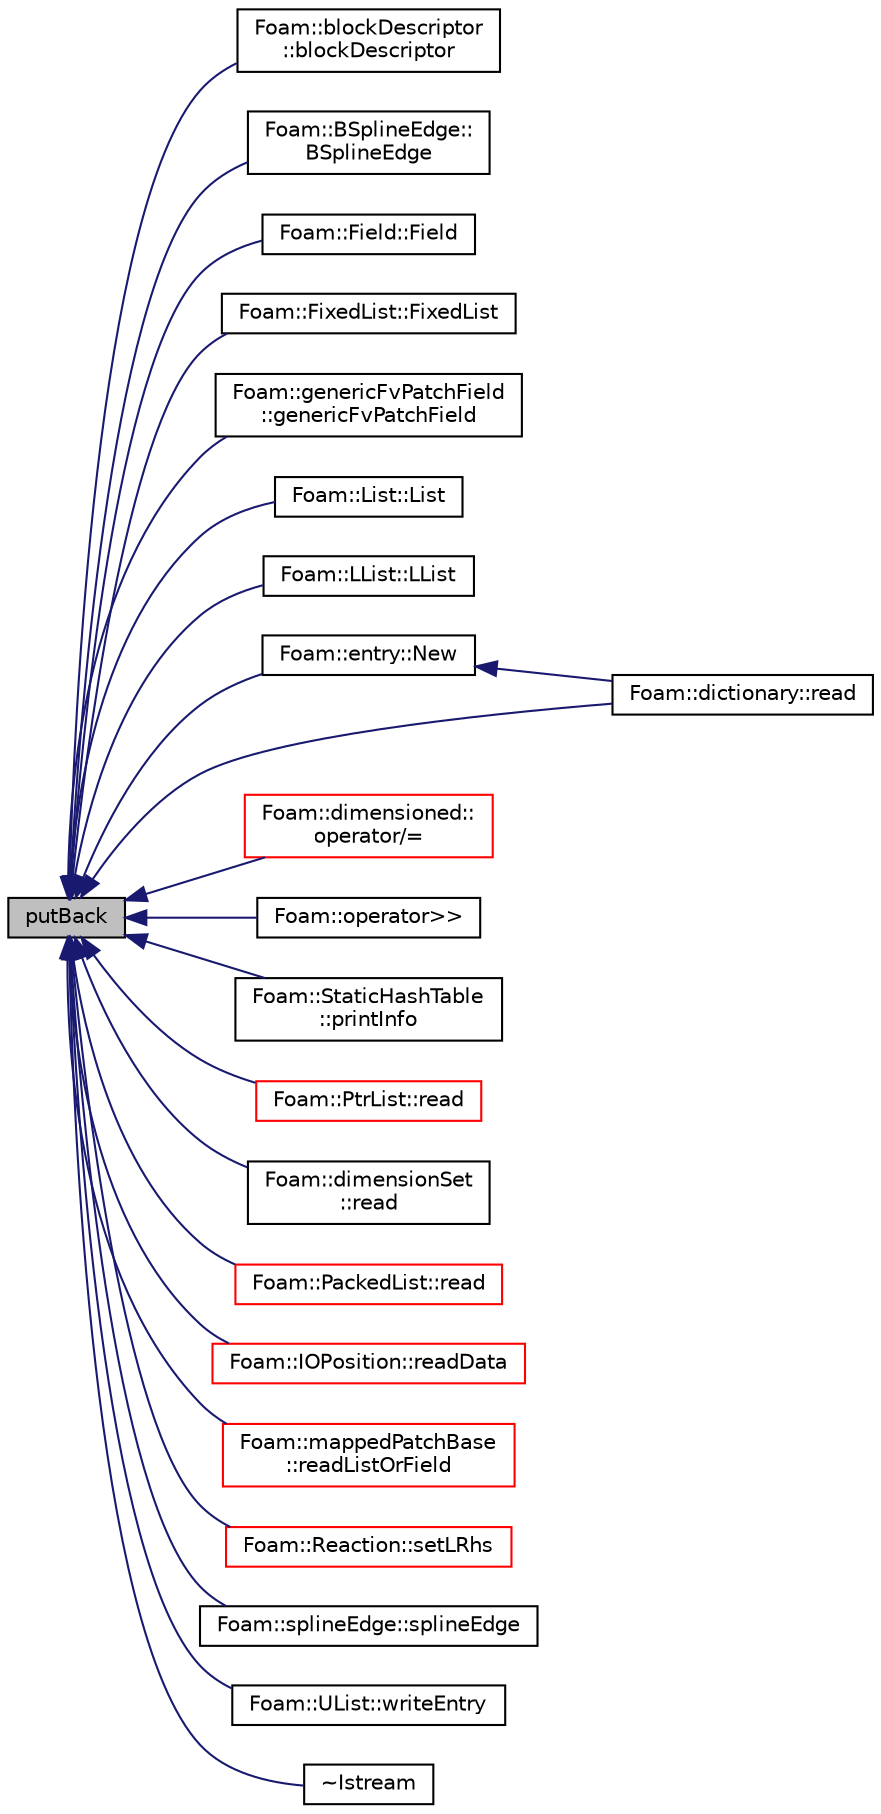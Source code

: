 digraph "putBack"
{
  bgcolor="transparent";
  edge [fontname="Helvetica",fontsize="10",labelfontname="Helvetica",labelfontsize="10"];
  node [fontname="Helvetica",fontsize="10",shape=record];
  rankdir="LR";
  Node1 [label="putBack",height=0.2,width=0.4,color="black", fillcolor="grey75", style="filled", fontcolor="black"];
  Node1 -> Node2 [dir="back",color="midnightblue",fontsize="10",style="solid",fontname="Helvetica"];
  Node2 [label="Foam::blockDescriptor\l::blockDescriptor",height=0.2,width=0.4,color="black",URL="$a00147.html#a00eb99a211b093415fcdeca89e0ef220",tooltip="Construct from Istream. "];
  Node1 -> Node3 [dir="back",color="midnightblue",fontsize="10",style="solid",fontname="Helvetica"];
  Node3 [label="Foam::BSplineEdge::\lBSplineEdge",height=0.2,width=0.4,color="black",URL="$a00166.html#a01a3137df251824c5527b35651fc5404",tooltip="Construct from Istream, setting pointsList. "];
  Node1 -> Node4 [dir="back",color="midnightblue",fontsize="10",style="solid",fontname="Helvetica"];
  Node4 [label="Foam::Field::Field",height=0.2,width=0.4,color="black",URL="$a00754.html#a7c7798a471c99613de775e23bbe76b8f",tooltip="Construct from a dictionary entry. "];
  Node1 -> Node5 [dir="back",color="midnightblue",fontsize="10",style="solid",fontname="Helvetica"];
  Node5 [label="Foam::FixedList::FixedList",height=0.2,width=0.4,color="black",URL="$a00823.html#a96fc89cc5cd7ef81f0d49bfb25247021",tooltip="Construct from Istream. "];
  Node1 -> Node6 [dir="back",color="midnightblue",fontsize="10",style="solid",fontname="Helvetica"];
  Node6 [label="Foam::genericFvPatchField\l::genericFvPatchField",height=0.2,width=0.4,color="black",URL="$a00913.html#a55caa01e757d3893cd3a7034439317d9",tooltip="Construct from patch, internal field and dictionary. "];
  Node1 -> Node7 [dir="back",color="midnightblue",fontsize="10",style="solid",fontname="Helvetica"];
  Node7 [label="Foam::List::List",height=0.2,width=0.4,color="black",URL="$a01364.html#a14f9ee6bb196d1f585f55ea49dc15a0c",tooltip="Construct from Istream. "];
  Node1 -> Node8 [dir="back",color="midnightblue",fontsize="10",style="solid",fontname="Helvetica"];
  Node8 [label="Foam::LList::LList",height=0.2,width=0.4,color="black",URL="$a01371.html#aa632aa973f33404a158c0481ead8a78b",tooltip="Construct from Istream. "];
  Node1 -> Node9 [dir="back",color="midnightblue",fontsize="10",style="solid",fontname="Helvetica"];
  Node9 [label="Foam::entry::New",height=0.2,width=0.4,color="black",URL="$a00659.html#a8a226a546ec766d55192e65b55f87715",tooltip="Construct from Istream and insert into dictionary. "];
  Node9 -> Node10 [dir="back",color="midnightblue",fontsize="10",style="solid",fontname="Helvetica"];
  Node10 [label="Foam::dictionary::read",height=0.2,width=0.4,color="black",URL="$a00523.html#a74110bdf434afa7e444306eb4b04999b",tooltip="Read dictionary from Istream, optionally keeping the header. "];
  Node1 -> Node11 [dir="back",color="midnightblue",fontsize="10",style="solid",fontname="Helvetica"];
  Node11 [label="Foam::dimensioned::\loperator/=",height=0.2,width=0.4,color="red",URL="$a00531.html#a974af988e2b06b3a8f644ba16dadbe4f"];
  Node1 -> Node12 [dir="back",color="midnightblue",fontsize="10",style="solid",fontname="Helvetica"];
  Node12 [label="Foam::operator\>\>",height=0.2,width=0.4,color="black",URL="$a10733.html#abe68496502944f2827fa16480166d39d"];
  Node1 -> Node13 [dir="back",color="midnightblue",fontsize="10",style="solid",fontname="Helvetica"];
  Node13 [label="Foam::StaticHashTable\l::printInfo",height=0.2,width=0.4,color="black",URL="$a02442.html#aa83f51c128dc4622568ef2cf81ded527",tooltip="Print information. "];
  Node1 -> Node14 [dir="back",color="midnightblue",fontsize="10",style="solid",fontname="Helvetica"];
  Node14 [label="Foam::PtrList::read",height=0.2,width=0.4,color="red",URL="$a02033.html#a13f28f6f50da188010f20f60b92f4f39",tooltip="Read from Istream using given Istream constructor class. "];
  Node1 -> Node15 [dir="back",color="midnightblue",fontsize="10",style="solid",fontname="Helvetica"];
  Node15 [label="Foam::dimensionSet\l::read",height=0.2,width=0.4,color="black",URL="$a00534.html#ab0354f0b66bcd5a9ce0e59711b1f3559",tooltip="Read using provided units. "];
  Node1 -> Node16 [dir="back",color="midnightblue",fontsize="10",style="solid",fontname="Helvetica"];
  Node16 [label="Foam::PackedList::read",height=0.2,width=0.4,color="red",URL="$a01757.html#a223c472410515286cf5050b0b7b37396",tooltip="Clear list and read from stream. "];
  Node1 -> Node10 [dir="back",color="midnightblue",fontsize="10",style="solid",fontname="Helvetica"];
  Node1 -> Node17 [dir="back",color="midnightblue",fontsize="10",style="solid",fontname="Helvetica"];
  Node17 [label="Foam::IOPosition::readData",height=0.2,width=0.4,color="red",URL="$a01183.html#af01264cee7588de77f4021f7c9322549"];
  Node1 -> Node18 [dir="back",color="midnightblue",fontsize="10",style="solid",fontname="Helvetica"];
  Node18 [label="Foam::mappedPatchBase\l::readListOrField",height=0.2,width=0.4,color="red",URL="$a01421.html#ab5e64ae976c301737f883167857ec318",tooltip="Helper to read field or non-uniform list from dictionary. "];
  Node1 -> Node19 [dir="back",color="midnightblue",fontsize="10",style="solid",fontname="Helvetica"];
  Node19 [label="Foam::Reaction::setLRhs",height=0.2,width=0.4,color="red",URL="$a02096.html#a5ff69c41b3345ee1f99e8bf85967b433",tooltip="Construct the left- and right-hand-side reaction coefficients. "];
  Node1 -> Node20 [dir="back",color="midnightblue",fontsize="10",style="solid",fontname="Helvetica"];
  Node20 [label="Foam::splineEdge::splineEdge",height=0.2,width=0.4,color="black",URL="$a02405.html#a41c8641e26e265ca26747db072397600",tooltip="Construct from Istream, setting pointsList. "];
  Node1 -> Node21 [dir="back",color="midnightblue",fontsize="10",style="solid",fontname="Helvetica"];
  Node21 [label="Foam::UList::writeEntry",height=0.2,width=0.4,color="black",URL="$a02735.html#a7bd1878bce81bf4174dea56840d4a007",tooltip="Write the UList as a dictionary entry with keyword. "];
  Node1 -> Node22 [dir="back",color="midnightblue",fontsize="10",style="solid",fontname="Helvetica"];
  Node22 [label="~Istream",height=0.2,width=0.4,color="black",URL="$a01199.html#a226136d8d835f90dbae0127398f6dbc1",tooltip="Destructor. "];
}
